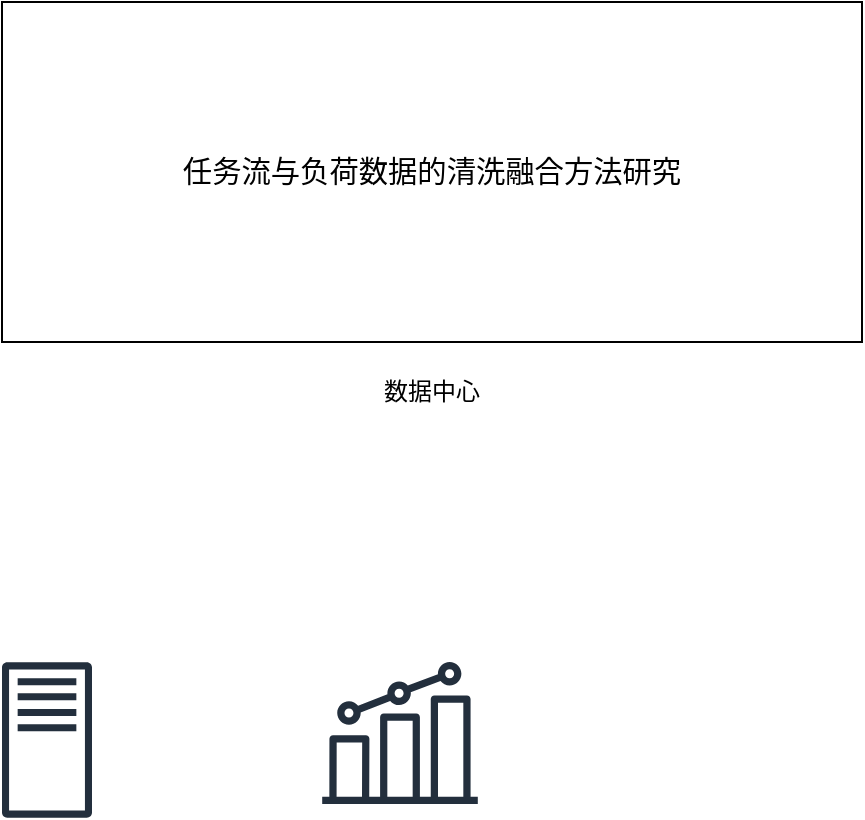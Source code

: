 <mxfile version="24.2.8" type="github">
  <diagram name="第 1 页" id="2QumJhjEJ2KLDld_MW-d">
    <mxGraphModel dx="782" dy="774" grid="1" gridSize="10" guides="1" tooltips="1" connect="1" arrows="1" fold="1" page="1" pageScale="1" pageWidth="827" pageHeight="1169" math="0" shadow="0">
      <root>
        <mxCell id="0" />
        <mxCell id="1" parent="0" />
        <mxCell id="-4Z-2a8HMcuNTcwh_V4J-1" value="&lt;p style=&quot;margin: 0pt 0pt 0.0pt; text-align: justify; font-family: 等线; font-size: 10.5pt;&quot; class=&quot;MsoNormal&quot;&gt;&lt;span style=&quot;font-family: Calibri; font-size: 11pt;&quot;&gt;&lt;font face=&quot;宋体&quot;&gt;任务流与负荷数据的清洗融合方法研究&lt;/font&gt;&lt;/span&gt;&lt;/p&gt;" style="rounded=0;whiteSpace=wrap;html=1;" vertex="1" parent="1">
          <mxGeometry x="130" y="170" width="430" height="170" as="geometry" />
        </mxCell>
        <mxCell id="-4Z-2a8HMcuNTcwh_V4J-2" value="数据中心" style="text;html=1;align=center;verticalAlign=middle;whiteSpace=wrap;rounded=0;" vertex="1" parent="1">
          <mxGeometry x="315" y="350" width="60" height="30" as="geometry" />
        </mxCell>
        <mxCell id="-4Z-2a8HMcuNTcwh_V4J-3" value="" style="sketch=0;outlineConnect=0;fontColor=#232F3E;gradientColor=none;fillColor=#232F3D;strokeColor=none;dashed=0;verticalLabelPosition=bottom;verticalAlign=top;align=center;html=1;fontSize=12;fontStyle=0;aspect=fixed;pointerEvents=1;shape=mxgraph.aws4.metrics;" vertex="1" parent="1">
          <mxGeometry x="290" y="500" width="78" height="71" as="geometry" />
        </mxCell>
        <mxCell id="-4Z-2a8HMcuNTcwh_V4J-4" value="" style="sketch=0;outlineConnect=0;fontColor=#232F3E;gradientColor=none;fillColor=#232F3D;strokeColor=none;dashed=0;verticalLabelPosition=bottom;verticalAlign=top;align=center;html=1;fontSize=12;fontStyle=0;aspect=fixed;pointerEvents=1;shape=mxgraph.aws4.traditional_server;" vertex="1" parent="1">
          <mxGeometry x="130" y="500" width="45" height="78" as="geometry" />
        </mxCell>
      </root>
    </mxGraphModel>
  </diagram>
</mxfile>
